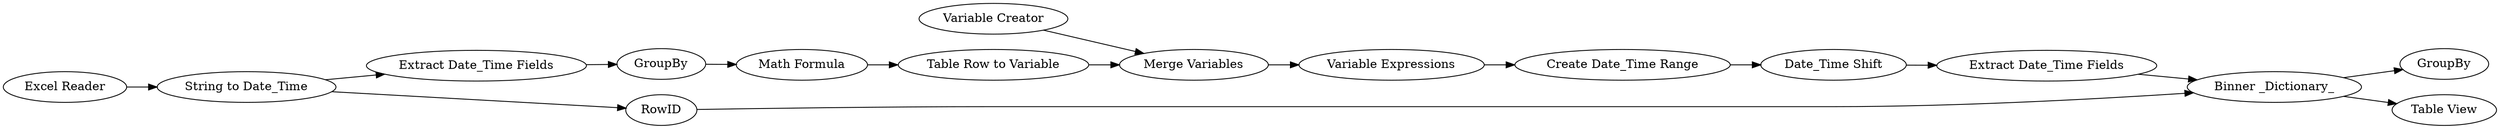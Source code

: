 digraph {
	51 -> 52
	41 -> 42
	53 -> 54
	31 -> 35
	4 -> 49
	1 -> 31
	4 -> 55
	52 -> 53
	34 -> 36
	31 -> 32
	32 -> 4
	42 -> 51
	36 -> 38
	54 -> 4
	38 -> 42
	35 -> 34
	55 [label="Table View"]
	35 [label="Extract Date_Time Fields"]
	1 [label="Excel Reader"]
	34 [label=GroupBy]
	49 [label=GroupBy]
	53 [label="Date_Time Shift"]
	41 [label="Variable Creator"]
	31 [label="String to Date_Time"]
	36 [label="Math Formula"]
	51 [label="Variable Expressions"]
	42 [label="Merge Variables"]
	4 [label="Binner _Dictionary_"]
	54 [label="Extract Date_Time Fields"]
	52 [label="Create Date_Time Range"]
	32 [label=RowID]
	38 [label="Table Row to Variable"]
	rankdir=LR
}
